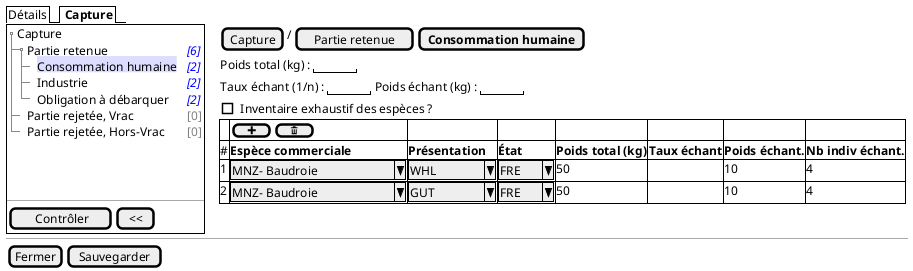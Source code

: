@startsalt
{
  {/ Détails | <b> Capture }
  {+
   {T
       + Capture    | .
       ++ Partie retenue       | <i><color:blue>[6]
       +++ <back:#DDF>Consommation humaine | <i><color:blue>[2]
       +++ Industrie | <i><color:blue>[2]
       +++ Obligation à débarquer| <i><color:blue>[2]
       ++ Partie rejetée, Vrac | <color:gray>[0]
       ++ Partie rejetée, Hors-Vrac | <color:gray>[0]
   }
    .
    .
    .
   --
   {
      [<&checkmark> Contrôler] | [ << ]
   }
  } | . | {
    { [Capture] | / | [Partie retenue] | [<b>Consommation humaine] }

    {Poids total (kg) : | "     " }

    {Taux échant (1/n) : | "     " | Poids échant (kg) : | "     " }

    { [ ] Inventaire exhaustif des espèces ? }

    {#
          . | {[ <&plus> ] | [ <&trash> ] }  | . | . | . | . | .
          # | <b>Espèce commerciale  | <b>Présentation | <b>État | <b>Poids total (kg)     |  <b>Taux échant  | <b>Poids échant. | <b>Nb indiv échant.
          1 | ^MNZ- Baudroie       ^ | ^     WHL ^ | ^ FRE ^ | 50   |  .   |   10          | 4
          2 | ^MNZ- Baudroie       ^ | ^     GUT ^ | ^ FRE ^ | 50   |  .   |   10          | 4
        }
  }

  -- | -- | --
  { [Fermer] | [Sauvegarder] }
}
@endsalt

